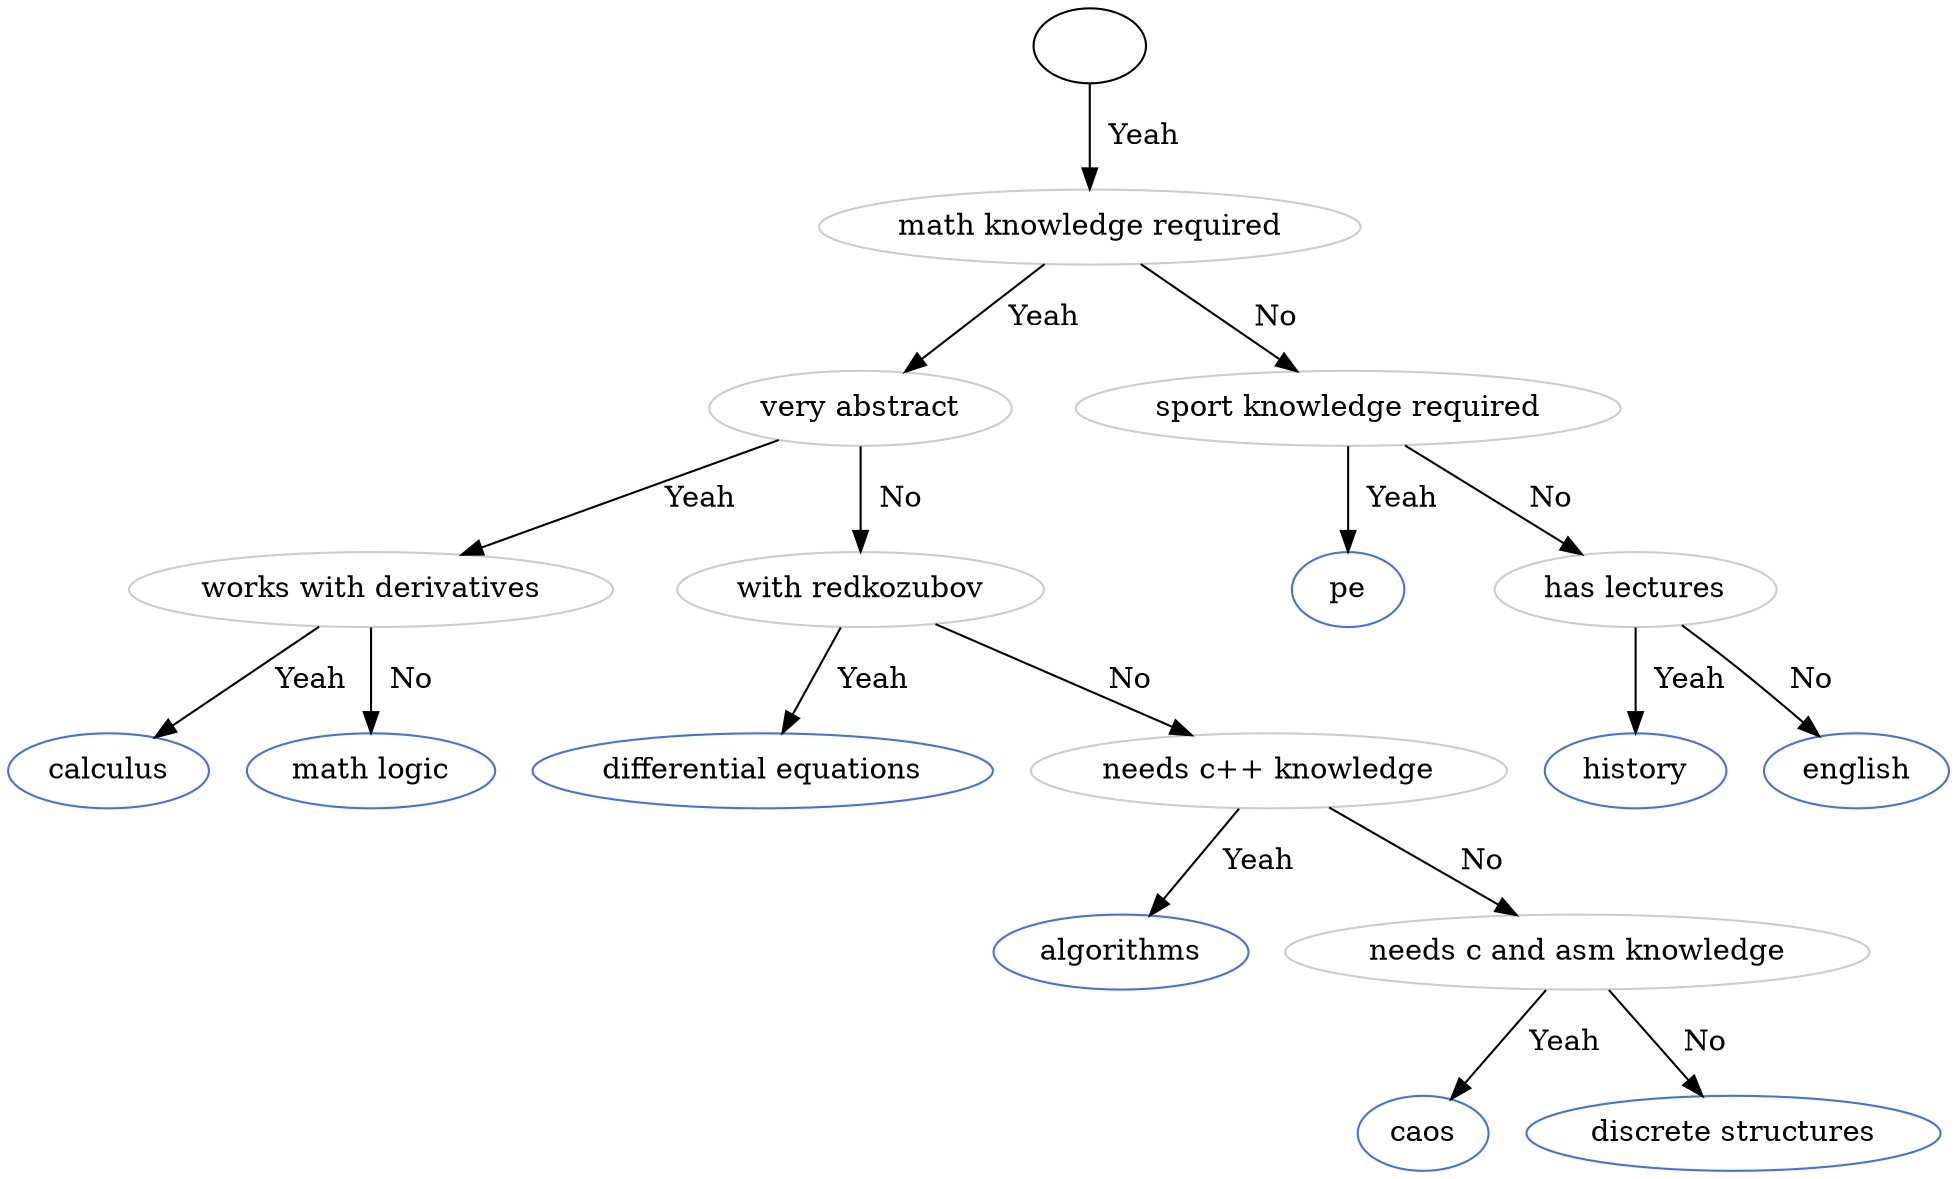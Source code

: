 digraph G {
"math knowledge required" [color = gray80];
"" -> "math knowledge required" [label="  Yeah"];
"very abstract" [color = gray80];
"math knowledge required" -> "very abstract" [label="  Yeah"];
"works with derivatives" [color = gray80];
"very abstract" -> "works with derivatives" [label="  Yeah"];
"calculus" [color = royalblue2];
"works with derivatives" -> "calculus" [label="  Yeah"];
"math logic" [color = royalblue2];
"works with derivatives" -> "math logic" [label="  No"];
"with redkozubov" [color = gray80];
"very abstract" -> "with redkozubov" [label="  No"];
"differential equations" [color = royalblue2];
"with redkozubov" -> "differential equations" [label="  Yeah"];
"needs c++ knowledge" [color = gray80];
"with redkozubov" -> "needs c++ knowledge" [label="  No"];
"algorithms" [color = royalblue2];
"needs c++ knowledge" -> "algorithms" [label="  Yeah"];
"needs c and asm knowledge" [color = gray80];
"needs c++ knowledge" -> "needs c and asm knowledge" [label="  No"];
"caos" [color = royalblue2];
"needs c and asm knowledge" -> "caos" [label="  Yeah"];
"discrete structures" [color = royalblue2];
"needs c and asm knowledge" -> "discrete structures" [label="  No"];
"sport knowledge required" [color = gray80];
"math knowledge required" -> "sport knowledge required" [label="  No"];
"pe" [color = royalblue2];
"sport knowledge required" -> "pe" [label="  Yeah"];
"has lectures" [color = gray80];
"sport knowledge required" -> "has lectures" [label="  No"];
"history" [color = royalblue2];
"has lectures" -> "history" [label="  Yeah"];
"english" [color = royalblue2];
"has lectures" -> "english" [label="  No"];

}